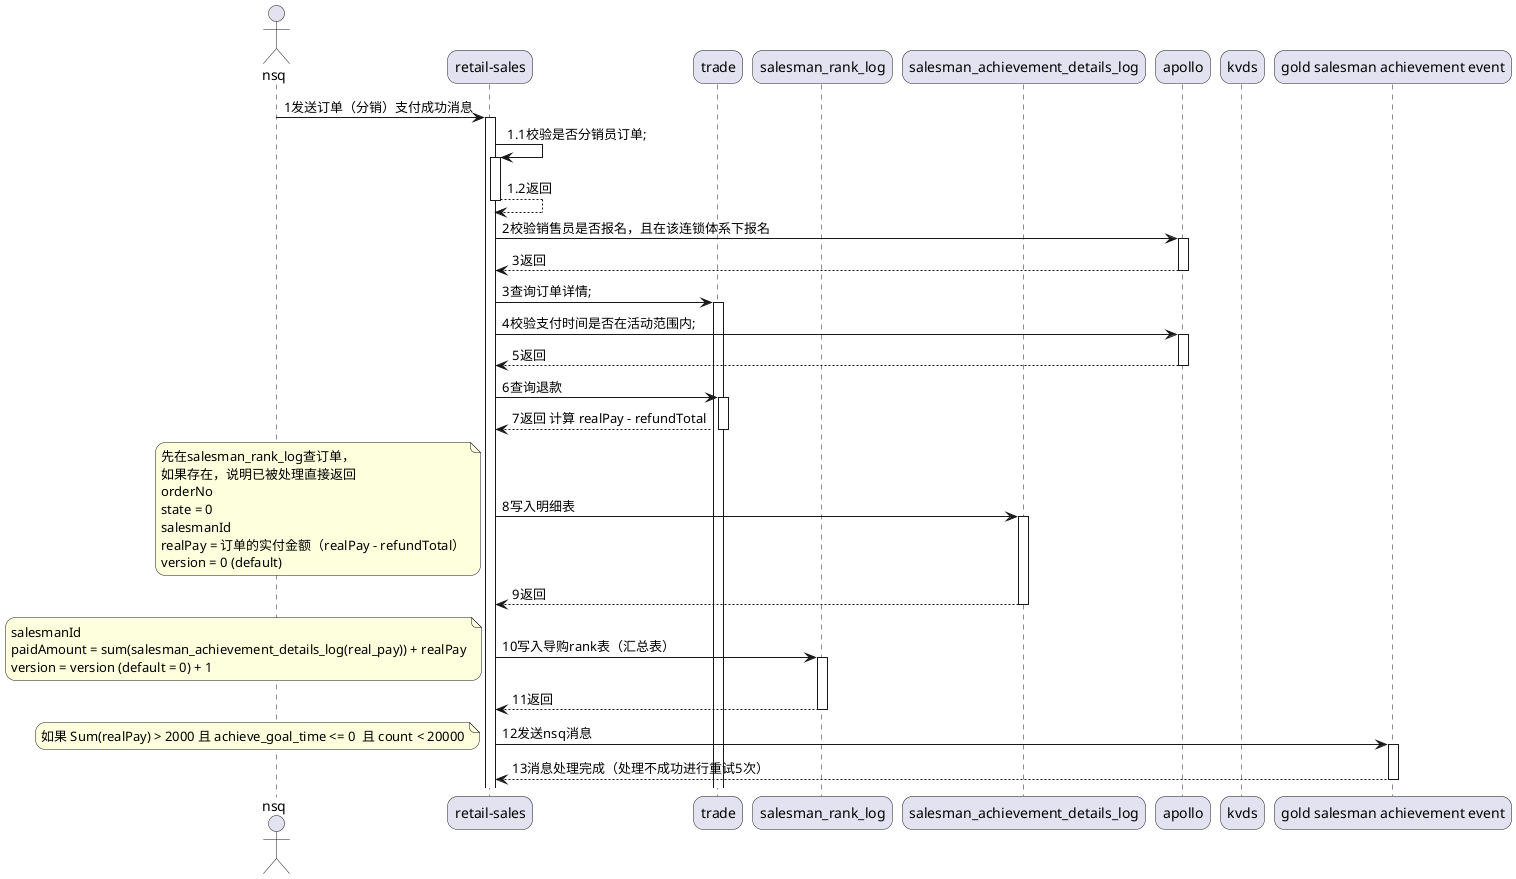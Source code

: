 @startuml
skinparam sequenceArrowThickness 1
skinparam roundcorner 20
skinparam maxmessagesize 500
/'skinparam sequenceParticipant underline'/

actor nsq as nsq

participant "retail-sales" as sales
participant "trade" as trade

participant "salesman_rank_log" as t1
participant "salesman_achievement_details_log" as t2
participant "apollo" as apollo

participant "kvds" as kv

participant "gold salesman achievement event" as event

nsq -> sales : 1发送订单（分销）支付成功消息
activate sales

sales -> sales : 1.1校验是否分销员订单;
activate sales
return 1.2返回

sales -> apollo : 2校验销售员是否报名，且在该连锁体系下报名
activate apollo
return 3返回

sales -> trade :3查询订单详情;
activate trade

sales -> apollo : 4校验支付时间是否在活动范围内;
activate apollo
return 5返回

sales -> trade : 6查询退款
activate trade
return 7返回 计算 realPay - refundTotal

sales -> t2 : 8写入明细表
note left
    先在salesman_rank_log查订单，
    如果存在，说明已被处理直接返回
    orderNo
    state = 0
    salesmanId
    realPay = 订单的实付金额（realPay - refundTotal）
    version = 0 (default)
end note
activate t2
return 9返回

sales -> t1 : 10写入导购rank表（汇总表）
note left
    salesmanId
    paidAmount = sum(salesman_achievement_details_log(real_pay)) + realPay
    version = version (default = 0) + 1
end note
activate t1
return 11返回

sales -> event : 12发送nsq消息
note left
    如果 Sum(realPay) > 2000 且 achieve_goal_time <= 0  且 count < 20000
end note
activate event

return 13消息处理完成（处理不成功进行重试5次）

@enduml